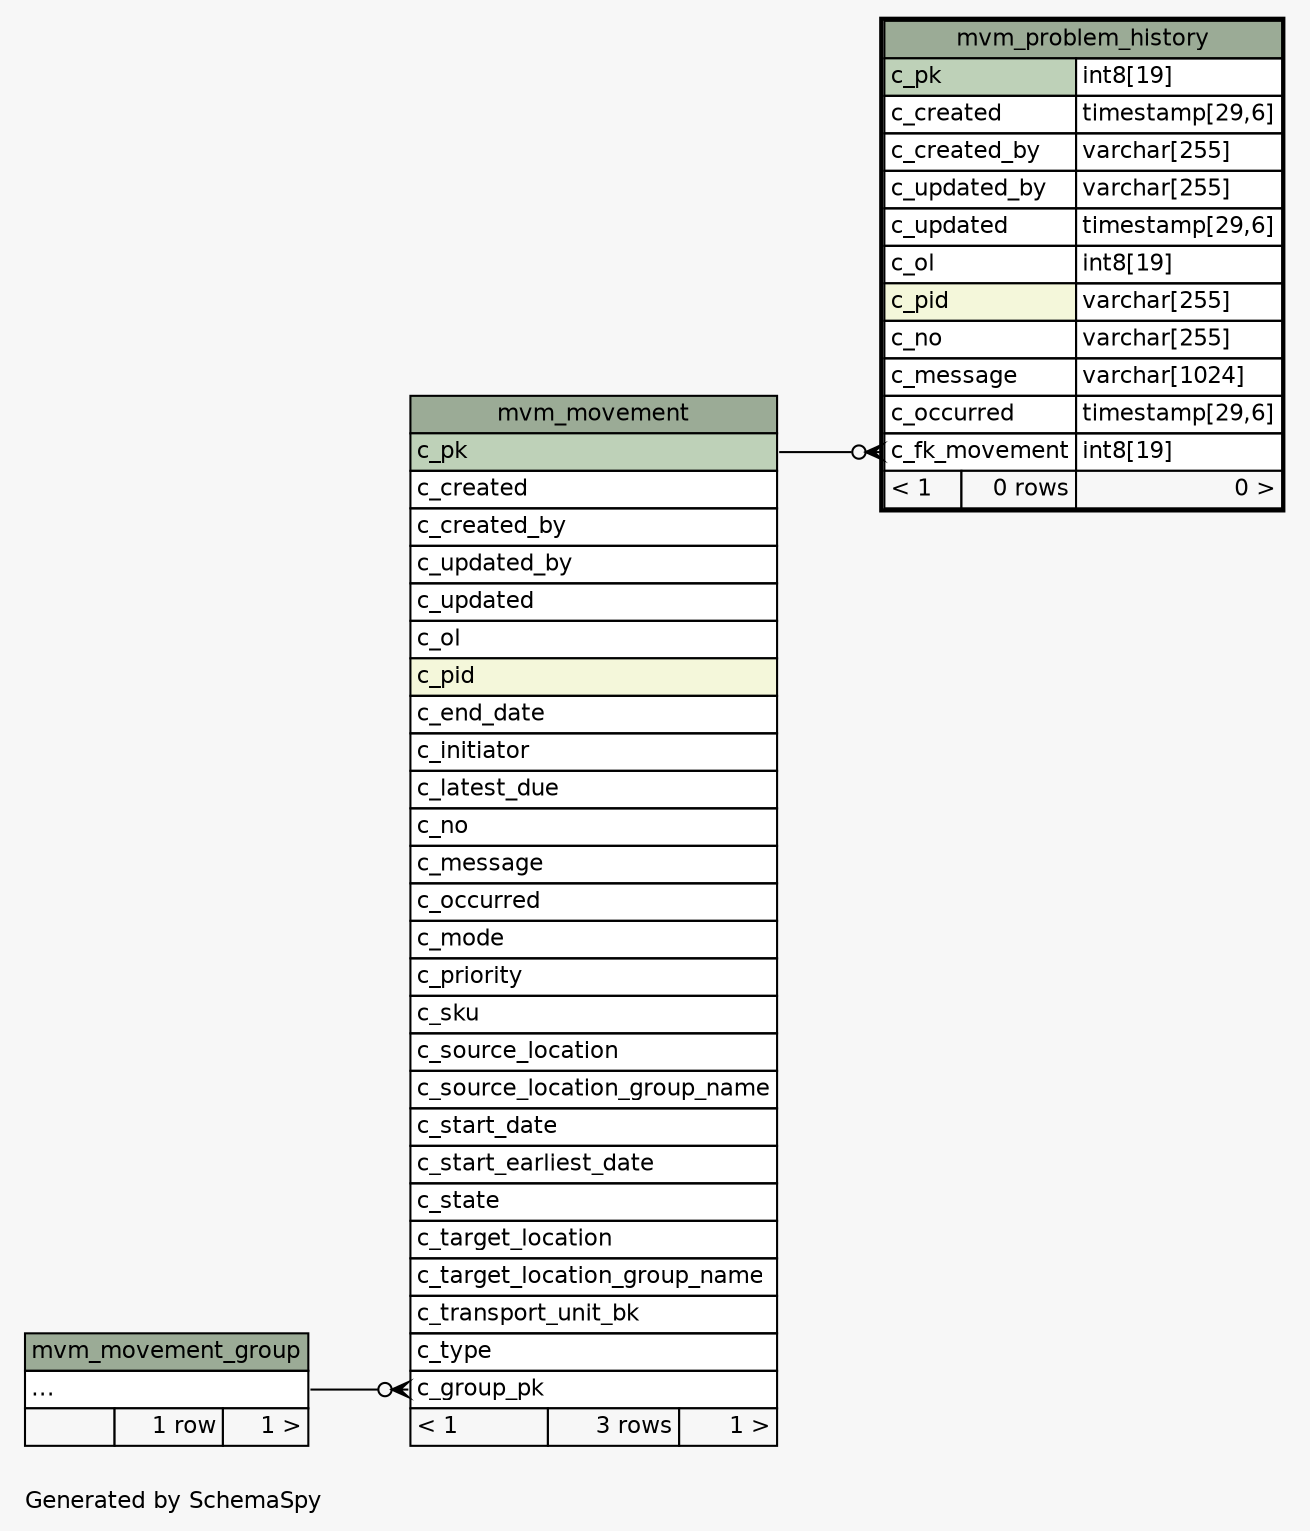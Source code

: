 // dot 2.43.0 on Linux 5.15.0-1017-azure
// SchemaSpy rev Unknown
digraph "twoDegreesRelationshipsDiagram" {
  graph [
    rankdir="RL"
    bgcolor="#f7f7f7"
    label="\nGenerated by SchemaSpy"
    labeljust="l"
    nodesep="0.18"
    ranksep="0.46"
    fontname="Helvetica"
    fontsize="11"
  ];
  node [
    fontname="Helvetica"
    fontsize="11"
    shape="plaintext"
  ];
  edge [
    arrowsize="0.8"
  ];
  "mvm_movement":"c_group_pk":w -> "mvm_movement_group":"elipses":e [arrowhead=none dir=back arrowtail=crowodot];
  "mvm_problem_history":"c_fk_movement":w -> "mvm_movement":"c_pk":e [arrowhead=none dir=back arrowtail=crowodot];
  "mvm_movement" [
    label=<
    <TABLE BORDER="0" CELLBORDER="1" CELLSPACING="0" BGCOLOR="#ffffff">
      <TR><TD COLSPAN="3" BGCOLOR="#9bab96" ALIGN="CENTER">mvm_movement</TD></TR>
      <TR><TD PORT="c_pk" COLSPAN="3" BGCOLOR="#bed1b8" ALIGN="LEFT">c_pk</TD></TR>
      <TR><TD PORT="c_created" COLSPAN="3" ALIGN="LEFT">c_created</TD></TR>
      <TR><TD PORT="c_created_by" COLSPAN="3" ALIGN="LEFT">c_created_by</TD></TR>
      <TR><TD PORT="c_updated_by" COLSPAN="3" ALIGN="LEFT">c_updated_by</TD></TR>
      <TR><TD PORT="c_updated" COLSPAN="3" ALIGN="LEFT">c_updated</TD></TR>
      <TR><TD PORT="c_ol" COLSPAN="3" ALIGN="LEFT">c_ol</TD></TR>
      <TR><TD PORT="c_pid" COLSPAN="3" BGCOLOR="#f4f7da" ALIGN="LEFT">c_pid</TD></TR>
      <TR><TD PORT="c_end_date" COLSPAN="3" ALIGN="LEFT">c_end_date</TD></TR>
      <TR><TD PORT="c_initiator" COLSPAN="3" ALIGN="LEFT">c_initiator</TD></TR>
      <TR><TD PORT="c_latest_due" COLSPAN="3" ALIGN="LEFT">c_latest_due</TD></TR>
      <TR><TD PORT="c_no" COLSPAN="3" ALIGN="LEFT">c_no</TD></TR>
      <TR><TD PORT="c_message" COLSPAN="3" ALIGN="LEFT">c_message</TD></TR>
      <TR><TD PORT="c_occurred" COLSPAN="3" ALIGN="LEFT">c_occurred</TD></TR>
      <TR><TD PORT="c_mode" COLSPAN="3" ALIGN="LEFT">c_mode</TD></TR>
      <TR><TD PORT="c_priority" COLSPAN="3" ALIGN="LEFT">c_priority</TD></TR>
      <TR><TD PORT="c_sku" COLSPAN="3" ALIGN="LEFT">c_sku</TD></TR>
      <TR><TD PORT="c_source_location" COLSPAN="3" ALIGN="LEFT">c_source_location</TD></TR>
      <TR><TD PORT="c_source_location_group_name" COLSPAN="3" ALIGN="LEFT">c_source_location_group_name</TD></TR>
      <TR><TD PORT="c_start_date" COLSPAN="3" ALIGN="LEFT">c_start_date</TD></TR>
      <TR><TD PORT="c_start_earliest_date" COLSPAN="3" ALIGN="LEFT">c_start_earliest_date</TD></TR>
      <TR><TD PORT="c_state" COLSPAN="3" ALIGN="LEFT">c_state</TD></TR>
      <TR><TD PORT="c_target_location" COLSPAN="3" ALIGN="LEFT">c_target_location</TD></TR>
      <TR><TD PORT="c_target_location_group_name" COLSPAN="3" ALIGN="LEFT">c_target_location_group_name</TD></TR>
      <TR><TD PORT="c_transport_unit_bk" COLSPAN="3" ALIGN="LEFT">c_transport_unit_bk</TD></TR>
      <TR><TD PORT="c_type" COLSPAN="3" ALIGN="LEFT">c_type</TD></TR>
      <TR><TD PORT="c_group_pk" COLSPAN="3" ALIGN="LEFT">c_group_pk</TD></TR>
      <TR><TD ALIGN="LEFT" BGCOLOR="#f7f7f7">&lt; 1</TD><TD ALIGN="RIGHT" BGCOLOR="#f7f7f7">3 rows</TD><TD ALIGN="RIGHT" BGCOLOR="#f7f7f7">1 &gt;</TD></TR>
    </TABLE>>
    URL="mvm_movement.html"
    tooltip="mvm_movement"
  ];
  "mvm_movement_group" [
    label=<
    <TABLE BORDER="0" CELLBORDER="1" CELLSPACING="0" BGCOLOR="#ffffff">
      <TR><TD COLSPAN="3" BGCOLOR="#9bab96" ALIGN="CENTER">mvm_movement_group</TD></TR>
      <TR><TD PORT="elipses" COLSPAN="3" ALIGN="LEFT">...</TD></TR>
      <TR><TD ALIGN="LEFT" BGCOLOR="#f7f7f7">  </TD><TD ALIGN="RIGHT" BGCOLOR="#f7f7f7">1 row</TD><TD ALIGN="RIGHT" BGCOLOR="#f7f7f7">1 &gt;</TD></TR>
    </TABLE>>
    URL="mvm_movement_group.html"
    tooltip="mvm_movement_group"
  ];
  "mvm_problem_history" [
    label=<
    <TABLE BORDER="2" CELLBORDER="1" CELLSPACING="0" BGCOLOR="#ffffff">
      <TR><TD COLSPAN="3" BGCOLOR="#9bab96" ALIGN="CENTER">mvm_problem_history</TD></TR>
      <TR><TD PORT="c_pk" COLSPAN="2" BGCOLOR="#bed1b8" ALIGN="LEFT">c_pk</TD><TD PORT="c_pk.type" ALIGN="LEFT">int8[19]</TD></TR>
      <TR><TD PORT="c_created" COLSPAN="2" ALIGN="LEFT">c_created</TD><TD PORT="c_created.type" ALIGN="LEFT">timestamp[29,6]</TD></TR>
      <TR><TD PORT="c_created_by" COLSPAN="2" ALIGN="LEFT">c_created_by</TD><TD PORT="c_created_by.type" ALIGN="LEFT">varchar[255]</TD></TR>
      <TR><TD PORT="c_updated_by" COLSPAN="2" ALIGN="LEFT">c_updated_by</TD><TD PORT="c_updated_by.type" ALIGN="LEFT">varchar[255]</TD></TR>
      <TR><TD PORT="c_updated" COLSPAN="2" ALIGN="LEFT">c_updated</TD><TD PORT="c_updated.type" ALIGN="LEFT">timestamp[29,6]</TD></TR>
      <TR><TD PORT="c_ol" COLSPAN="2" ALIGN="LEFT">c_ol</TD><TD PORT="c_ol.type" ALIGN="LEFT">int8[19]</TD></TR>
      <TR><TD PORT="c_pid" COLSPAN="2" BGCOLOR="#f4f7da" ALIGN="LEFT">c_pid</TD><TD PORT="c_pid.type" ALIGN="LEFT">varchar[255]</TD></TR>
      <TR><TD PORT="c_no" COLSPAN="2" ALIGN="LEFT">c_no</TD><TD PORT="c_no.type" ALIGN="LEFT">varchar[255]</TD></TR>
      <TR><TD PORT="c_message" COLSPAN="2" ALIGN="LEFT">c_message</TD><TD PORT="c_message.type" ALIGN="LEFT">varchar[1024]</TD></TR>
      <TR><TD PORT="c_occurred" COLSPAN="2" ALIGN="LEFT">c_occurred</TD><TD PORT="c_occurred.type" ALIGN="LEFT">timestamp[29,6]</TD></TR>
      <TR><TD PORT="c_fk_movement" COLSPAN="2" ALIGN="LEFT">c_fk_movement</TD><TD PORT="c_fk_movement.type" ALIGN="LEFT">int8[19]</TD></TR>
      <TR><TD ALIGN="LEFT" BGCOLOR="#f7f7f7">&lt; 1</TD><TD ALIGN="RIGHT" BGCOLOR="#f7f7f7">0 rows</TD><TD ALIGN="RIGHT" BGCOLOR="#f7f7f7">0 &gt;</TD></TR>
    </TABLE>>
    URL="mvm_problem_history.html"
    tooltip="mvm_problem_history"
  ];
}
